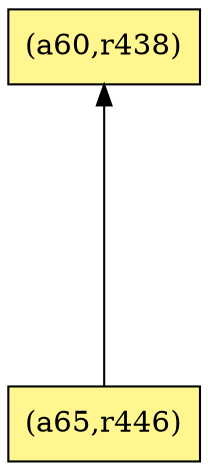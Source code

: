 digraph G {
rankdir=BT;ranksep="2.0";
"(a60,r438)" [shape=record,fillcolor=khaki1,style=filled,label="{(a60,r438)}"];
"(a65,r446)" [shape=record,fillcolor=khaki1,style=filled,label="{(a65,r446)}"];
"(a65,r446)" -> "(a60,r438)"
}